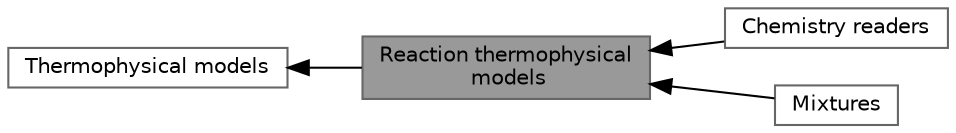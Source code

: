 digraph "Reaction thermophysical models"
{
 // LATEX_PDF_SIZE
  bgcolor="transparent";
  edge [fontname=Helvetica,fontsize=10,labelfontname=Helvetica,labelfontsize=10];
  node [fontname=Helvetica,fontsize=10,shape=box,height=0.2,width=0.4];
  rankdir=LR;
  Node3 [id="Node000003",label="Chemistry readers",height=0.2,width=0.4,color="grey40", fillcolor="white", style="filled",URL="$group__grpReactionThermophysicalChemistryReaders.html",tooltip=" "];
  Node4 [id="Node000004",label="Mixtures",height=0.2,width=0.4,color="grey40", fillcolor="white", style="filled",URL="$group__grpReactionThermophysicalMixtures.html",tooltip=" "];
  Node1 [id="Node000001",label="Reaction thermophysical\l models",height=0.2,width=0.4,color="gray40", fillcolor="grey60", style="filled", fontcolor="black",tooltip=" "];
  Node2 [id="Node000002",label="Thermophysical models",height=0.2,width=0.4,color="grey40", fillcolor="white", style="filled",URL="$group__grpThermophysicalModels.html",tooltip=" "];
  Node2->Node1 [shape=plaintext, dir="back", style="solid"];
  Node1->Node3 [shape=plaintext, dir="back", style="solid"];
  Node1->Node4 [shape=plaintext, dir="back", style="solid"];
}
